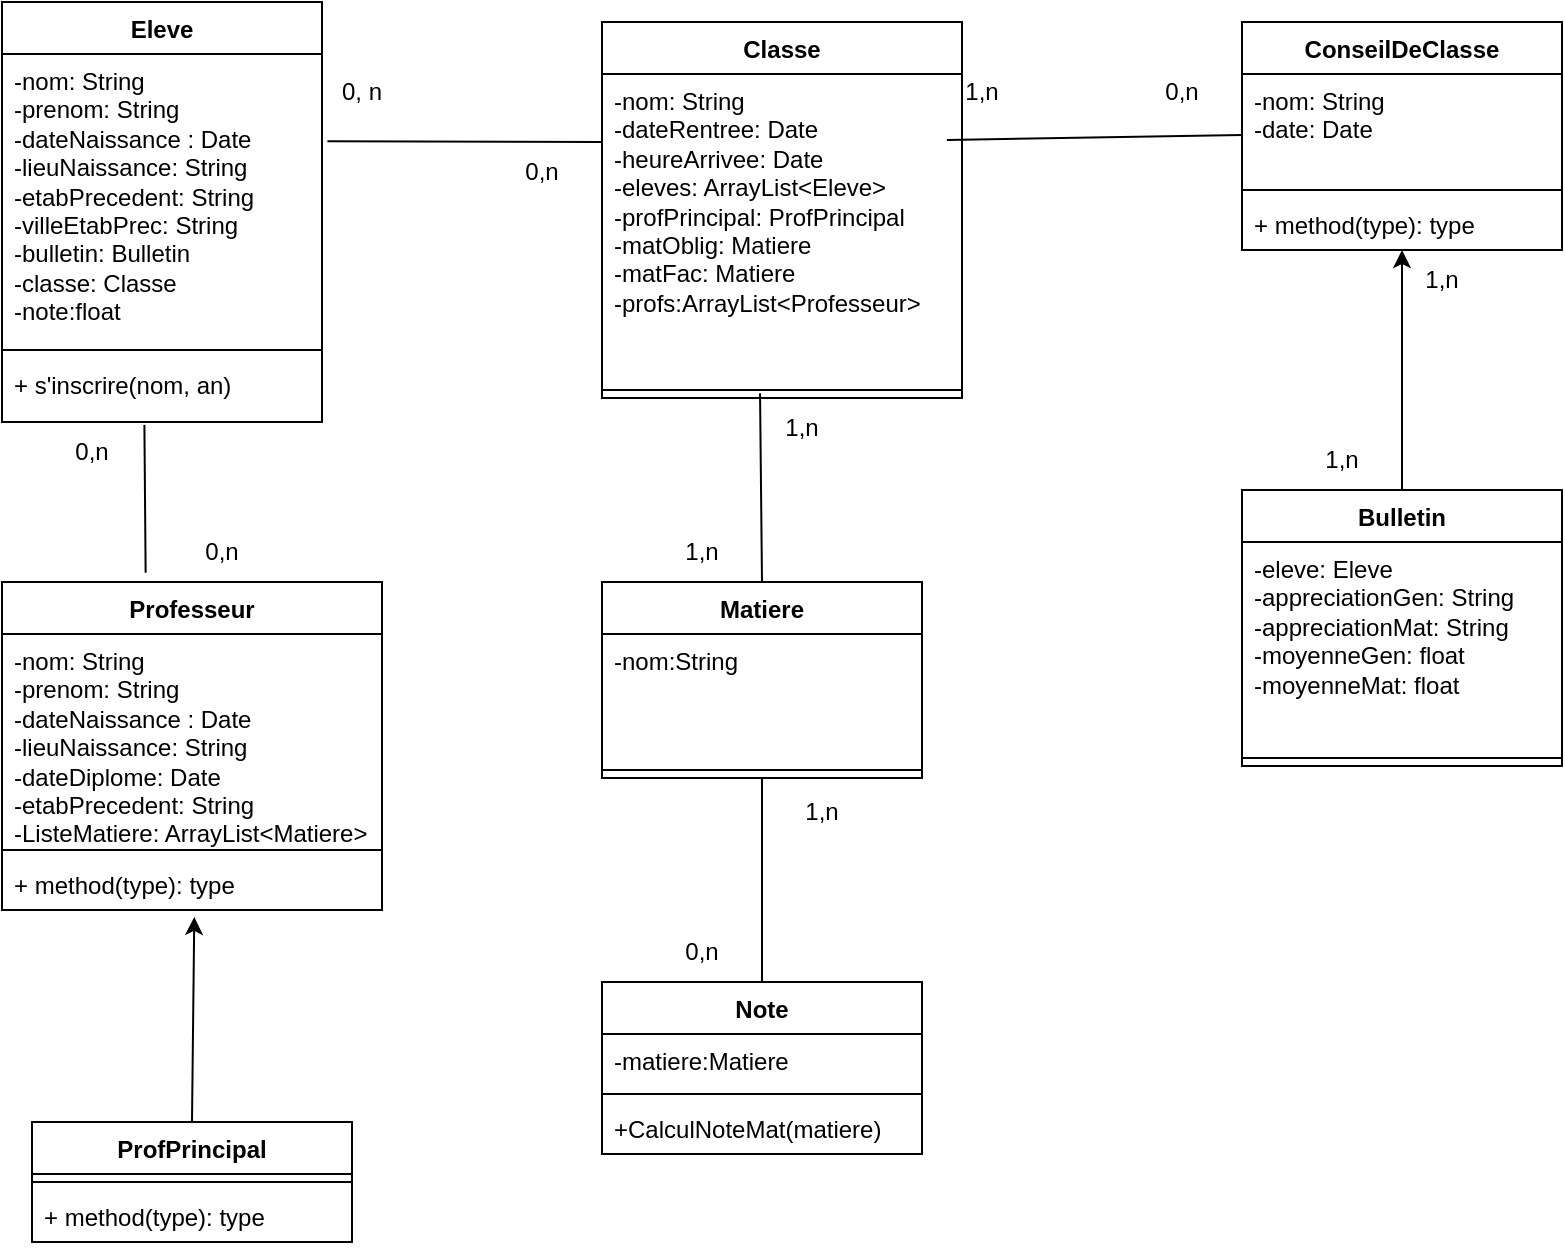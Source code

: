 <mxfile version="24.8.3">
  <diagram name="Page-1" id="aCs-pM-zfo43uulEf4jd">
    <mxGraphModel dx="1224" dy="483" grid="1" gridSize="10" guides="1" tooltips="1" connect="1" arrows="1" fold="1" page="1" pageScale="1" pageWidth="827" pageHeight="1169" math="0" shadow="0">
      <root>
        <mxCell id="0" />
        <mxCell id="1" parent="0" />
        <mxCell id="gSOltwbDW0qyVYXTcS_t-1" value="Eleve" style="swimlane;fontStyle=1;align=center;verticalAlign=top;childLayout=stackLayout;horizontal=1;startSize=26;horizontalStack=0;resizeParent=1;resizeParentMax=0;resizeLast=0;collapsible=1;marginBottom=0;whiteSpace=wrap;html=1;" vertex="1" parent="1">
          <mxGeometry x="20" y="70" width="160" height="210" as="geometry" />
        </mxCell>
        <mxCell id="gSOltwbDW0qyVYXTcS_t-2" value="-nom: String&lt;div&gt;-prenom: String&lt;/div&gt;&lt;div&gt;-dateNaissance : Date&lt;/div&gt;&lt;div&gt;-lieuNaissance: String&lt;/div&gt;&lt;div&gt;-etabPrecedent: String&lt;/div&gt;&lt;div&gt;-villeEtabPrec: String&lt;/div&gt;&lt;div&gt;-bulletin: Bulletin&lt;/div&gt;&lt;div&gt;-classe: Classe&lt;/div&gt;&lt;div&gt;-note:float&lt;br&gt;&lt;div&gt;&lt;br&gt;&lt;/div&gt;&lt;/div&gt;" style="text;strokeColor=none;fillColor=none;align=left;verticalAlign=top;spacingLeft=4;spacingRight=4;overflow=hidden;rotatable=0;points=[[0,0.5],[1,0.5]];portConstraint=eastwest;whiteSpace=wrap;html=1;" vertex="1" parent="gSOltwbDW0qyVYXTcS_t-1">
          <mxGeometry y="26" width="160" height="144" as="geometry" />
        </mxCell>
        <mxCell id="gSOltwbDW0qyVYXTcS_t-3" value="" style="line;strokeWidth=1;fillColor=none;align=left;verticalAlign=middle;spacingTop=-1;spacingLeft=3;spacingRight=3;rotatable=0;labelPosition=right;points=[];portConstraint=eastwest;strokeColor=inherit;" vertex="1" parent="gSOltwbDW0qyVYXTcS_t-1">
          <mxGeometry y="170" width="160" height="8" as="geometry" />
        </mxCell>
        <mxCell id="gSOltwbDW0qyVYXTcS_t-4" value="+ s&#39;inscrire(nom, an)" style="text;strokeColor=none;fillColor=none;align=left;verticalAlign=top;spacingLeft=4;spacingRight=4;overflow=hidden;rotatable=0;points=[[0,0.5],[1,0.5]];portConstraint=eastwest;whiteSpace=wrap;html=1;" vertex="1" parent="gSOltwbDW0qyVYXTcS_t-1">
          <mxGeometry y="178" width="160" height="32" as="geometry" />
        </mxCell>
        <mxCell id="gSOltwbDW0qyVYXTcS_t-5" value="Professeur" style="swimlane;fontStyle=1;align=center;verticalAlign=top;childLayout=stackLayout;horizontal=1;startSize=26;horizontalStack=0;resizeParent=1;resizeParentMax=0;resizeLast=0;collapsible=1;marginBottom=0;whiteSpace=wrap;html=1;" vertex="1" parent="1">
          <mxGeometry x="20" y="360" width="190" height="164" as="geometry" />
        </mxCell>
        <mxCell id="gSOltwbDW0qyVYXTcS_t-6" value="-nom: String&lt;div&gt;-prenom: String&lt;/div&gt;&lt;div&gt;-dateNaissance : Date&lt;/div&gt;&lt;div&gt;-lieuNaissance: String&lt;/div&gt;&lt;div&gt;-dateDiplome: Date&lt;/div&gt;&lt;div&gt;-etabPrecedent: String&lt;/div&gt;&lt;div&gt;-ListeMatiere: ArrayList&amp;lt;Matiere&amp;gt;&lt;br&gt;&lt;div&gt;&lt;br&gt;&lt;/div&gt;&lt;/div&gt;" style="text;strokeColor=none;fillColor=none;align=left;verticalAlign=top;spacingLeft=4;spacingRight=4;overflow=hidden;rotatable=0;points=[[0,0.5],[1,0.5]];portConstraint=eastwest;whiteSpace=wrap;html=1;" vertex="1" parent="gSOltwbDW0qyVYXTcS_t-5">
          <mxGeometry y="26" width="190" height="104" as="geometry" />
        </mxCell>
        <mxCell id="gSOltwbDW0qyVYXTcS_t-7" value="" style="line;strokeWidth=1;fillColor=none;align=left;verticalAlign=middle;spacingTop=-1;spacingLeft=3;spacingRight=3;rotatable=0;labelPosition=right;points=[];portConstraint=eastwest;strokeColor=inherit;" vertex="1" parent="gSOltwbDW0qyVYXTcS_t-5">
          <mxGeometry y="130" width="190" height="8" as="geometry" />
        </mxCell>
        <mxCell id="gSOltwbDW0qyVYXTcS_t-8" value="+ method(type): type" style="text;strokeColor=none;fillColor=none;align=left;verticalAlign=top;spacingLeft=4;spacingRight=4;overflow=hidden;rotatable=0;points=[[0,0.5],[1,0.5]];portConstraint=eastwest;whiteSpace=wrap;html=1;" vertex="1" parent="gSOltwbDW0qyVYXTcS_t-5">
          <mxGeometry y="138" width="190" height="26" as="geometry" />
        </mxCell>
        <mxCell id="gSOltwbDW0qyVYXTcS_t-17" value="Classe" style="swimlane;fontStyle=1;align=center;verticalAlign=top;childLayout=stackLayout;horizontal=1;startSize=26;horizontalStack=0;resizeParent=1;resizeParentMax=0;resizeLast=0;collapsible=1;marginBottom=0;whiteSpace=wrap;html=1;" vertex="1" parent="1">
          <mxGeometry x="320" y="80" width="180" height="188" as="geometry" />
        </mxCell>
        <mxCell id="gSOltwbDW0qyVYXTcS_t-18" value="-nom: String&lt;div&gt;-dateRentree: Date&lt;/div&gt;&lt;div&gt;-heureArrivee: Date&lt;/div&gt;&lt;div&gt;-eleves: ArrayList&amp;lt;Eleve&amp;gt;&lt;/div&gt;&lt;div&gt;-profPrincipal: ProfPrincipal&lt;/div&gt;&lt;div&gt;-matOblig: Matiere&lt;/div&gt;&lt;div&gt;-matFac: Matiere&lt;/div&gt;&lt;div&gt;-profs:ArrayList&amp;lt;Professeur&amp;gt;&lt;/div&gt;" style="text;strokeColor=none;fillColor=none;align=left;verticalAlign=top;spacingLeft=4;spacingRight=4;overflow=hidden;rotatable=0;points=[[0,0.5],[1,0.5]];portConstraint=eastwest;whiteSpace=wrap;html=1;" vertex="1" parent="gSOltwbDW0qyVYXTcS_t-17">
          <mxGeometry y="26" width="180" height="154" as="geometry" />
        </mxCell>
        <mxCell id="gSOltwbDW0qyVYXTcS_t-19" value="" style="line;strokeWidth=1;fillColor=none;align=left;verticalAlign=middle;spacingTop=-1;spacingLeft=3;spacingRight=3;rotatable=0;labelPosition=right;points=[];portConstraint=eastwest;strokeColor=inherit;" vertex="1" parent="gSOltwbDW0qyVYXTcS_t-17">
          <mxGeometry y="180" width="180" height="8" as="geometry" />
        </mxCell>
        <mxCell id="gSOltwbDW0qyVYXTcS_t-26" value="" style="endArrow=none;html=1;rounded=0;exitX=1.017;exitY=0.303;exitDx=0;exitDy=0;exitPerimeter=0;entryX=1;entryY=0;entryDx=0;entryDy=0;" edge="1" parent="1" source="gSOltwbDW0qyVYXTcS_t-2" target="gSOltwbDW0qyVYXTcS_t-63">
          <mxGeometry width="50" height="50" relative="1" as="geometry">
            <mxPoint x="230" y="170" as="sourcePoint" />
            <mxPoint x="320" y="126" as="targetPoint" />
          </mxGeometry>
        </mxCell>
        <mxCell id="gSOltwbDW0qyVYXTcS_t-27" value="0, n" style="text;html=1;align=center;verticalAlign=middle;whiteSpace=wrap;rounded=0;" vertex="1" parent="1">
          <mxGeometry x="170" y="100" width="60" height="30" as="geometry" />
        </mxCell>
        <mxCell id="gSOltwbDW0qyVYXTcS_t-28" value="ProfPrincipal" style="swimlane;fontStyle=1;align=center;verticalAlign=top;childLayout=stackLayout;horizontal=1;startSize=26;horizontalStack=0;resizeParent=1;resizeParentMax=0;resizeLast=0;collapsible=1;marginBottom=0;whiteSpace=wrap;html=1;" vertex="1" parent="1">
          <mxGeometry x="35" y="630" width="160" height="60" as="geometry" />
        </mxCell>
        <mxCell id="gSOltwbDW0qyVYXTcS_t-30" value="" style="line;strokeWidth=1;fillColor=none;align=left;verticalAlign=middle;spacingTop=-1;spacingLeft=3;spacingRight=3;rotatable=0;labelPosition=right;points=[];portConstraint=eastwest;strokeColor=inherit;" vertex="1" parent="gSOltwbDW0qyVYXTcS_t-28">
          <mxGeometry y="26" width="160" height="8" as="geometry" />
        </mxCell>
        <mxCell id="gSOltwbDW0qyVYXTcS_t-31" value="+ method(type): type" style="text;strokeColor=none;fillColor=none;align=left;verticalAlign=top;spacingLeft=4;spacingRight=4;overflow=hidden;rotatable=0;points=[[0,0.5],[1,0.5]];portConstraint=eastwest;whiteSpace=wrap;html=1;" vertex="1" parent="gSOltwbDW0qyVYXTcS_t-28">
          <mxGeometry y="34" width="160" height="26" as="geometry" />
        </mxCell>
        <mxCell id="gSOltwbDW0qyVYXTcS_t-35" value="ConseilDeClasse" style="swimlane;fontStyle=1;align=center;verticalAlign=top;childLayout=stackLayout;horizontal=1;startSize=26;horizontalStack=0;resizeParent=1;resizeParentMax=0;resizeLast=0;collapsible=1;marginBottom=0;whiteSpace=wrap;html=1;" vertex="1" parent="1">
          <mxGeometry x="640" y="80" width="160" height="114" as="geometry" />
        </mxCell>
        <mxCell id="gSOltwbDW0qyVYXTcS_t-36" value="-nom: String&lt;div&gt;-date: Date&lt;/div&gt;" style="text;strokeColor=none;fillColor=none;align=left;verticalAlign=top;spacingLeft=4;spacingRight=4;overflow=hidden;rotatable=0;points=[[0,0.5],[1,0.5]];portConstraint=eastwest;whiteSpace=wrap;html=1;" vertex="1" parent="gSOltwbDW0qyVYXTcS_t-35">
          <mxGeometry y="26" width="160" height="54" as="geometry" />
        </mxCell>
        <mxCell id="gSOltwbDW0qyVYXTcS_t-37" value="" style="line;strokeWidth=1;fillColor=none;align=left;verticalAlign=middle;spacingTop=-1;spacingLeft=3;spacingRight=3;rotatable=0;labelPosition=right;points=[];portConstraint=eastwest;strokeColor=inherit;" vertex="1" parent="gSOltwbDW0qyVYXTcS_t-35">
          <mxGeometry y="80" width="160" height="8" as="geometry" />
        </mxCell>
        <mxCell id="gSOltwbDW0qyVYXTcS_t-38" value="+ method(type): type" style="text;strokeColor=none;fillColor=none;align=left;verticalAlign=top;spacingLeft=4;spacingRight=4;overflow=hidden;rotatable=0;points=[[0,0.5],[1,0.5]];portConstraint=eastwest;whiteSpace=wrap;html=1;" vertex="1" parent="gSOltwbDW0qyVYXTcS_t-35">
          <mxGeometry y="88" width="160" height="26" as="geometry" />
        </mxCell>
        <mxCell id="gSOltwbDW0qyVYXTcS_t-42" value="" style="endArrow=none;html=1;rounded=0;exitX=0.958;exitY=0.214;exitDx=0;exitDy=0;exitPerimeter=0;" edge="1" parent="1" source="gSOltwbDW0qyVYXTcS_t-18">
          <mxGeometry relative="1" as="geometry">
            <mxPoint x="480" y="136.5" as="sourcePoint" />
            <mxPoint x="640" y="136.5" as="targetPoint" />
          </mxGeometry>
        </mxCell>
        <mxCell id="gSOltwbDW0qyVYXTcS_t-46" value="0,n" style="text;html=1;align=center;verticalAlign=middle;whiteSpace=wrap;rounded=0;" vertex="1" parent="1">
          <mxGeometry x="580" y="100" width="60" height="30" as="geometry" />
        </mxCell>
        <mxCell id="gSOltwbDW0qyVYXTcS_t-47" value="" style="endArrow=classic;html=1;rounded=0;exitX=0.5;exitY=0;exitDx=0;exitDy=0;entryX=0.506;entryY=1.134;entryDx=0;entryDy=0;entryPerimeter=0;" edge="1" parent="1" source="gSOltwbDW0qyVYXTcS_t-28" target="gSOltwbDW0qyVYXTcS_t-8">
          <mxGeometry width="50" height="50" relative="1" as="geometry">
            <mxPoint x="390" y="480" as="sourcePoint" />
            <mxPoint x="440" y="430" as="targetPoint" />
          </mxGeometry>
        </mxCell>
        <mxCell id="gSOltwbDW0qyVYXTcS_t-48" value="Matiere" style="swimlane;fontStyle=1;align=center;verticalAlign=top;childLayout=stackLayout;horizontal=1;startSize=26;horizontalStack=0;resizeParent=1;resizeParentMax=0;resizeLast=0;collapsible=1;marginBottom=0;whiteSpace=wrap;html=1;" vertex="1" parent="1">
          <mxGeometry x="320" y="360" width="160" height="98" as="geometry" />
        </mxCell>
        <mxCell id="gSOltwbDW0qyVYXTcS_t-49" value="-nom:String&lt;div&gt;&lt;br&gt;&lt;/div&gt;" style="text;strokeColor=none;fillColor=none;align=left;verticalAlign=top;spacingLeft=4;spacingRight=4;overflow=hidden;rotatable=0;points=[[0,0.5],[1,0.5]];portConstraint=eastwest;whiteSpace=wrap;html=1;" vertex="1" parent="gSOltwbDW0qyVYXTcS_t-48">
          <mxGeometry y="26" width="160" height="64" as="geometry" />
        </mxCell>
        <mxCell id="gSOltwbDW0qyVYXTcS_t-50" value="" style="line;strokeWidth=1;fillColor=none;align=left;verticalAlign=middle;spacingTop=-1;spacingLeft=3;spacingRight=3;rotatable=0;labelPosition=right;points=[];portConstraint=eastwest;strokeColor=inherit;" vertex="1" parent="gSOltwbDW0qyVYXTcS_t-48">
          <mxGeometry y="90" width="160" height="8" as="geometry" />
        </mxCell>
        <mxCell id="gSOltwbDW0qyVYXTcS_t-53" value="" style="endArrow=none;html=1;rounded=0;exitX=0.5;exitY=0;exitDx=0;exitDy=0;entryX=0.439;entryY=0.709;entryDx=0;entryDy=0;entryPerimeter=0;" edge="1" parent="1" source="gSOltwbDW0qyVYXTcS_t-48" target="gSOltwbDW0qyVYXTcS_t-19">
          <mxGeometry relative="1" as="geometry">
            <mxPoint x="330" y="240" as="sourcePoint" />
            <mxPoint x="400" y="250" as="targetPoint" />
          </mxGeometry>
        </mxCell>
        <mxCell id="gSOltwbDW0qyVYXTcS_t-54" value="1,n" style="text;html=1;align=center;verticalAlign=middle;whiteSpace=wrap;rounded=0;" vertex="1" parent="1">
          <mxGeometry x="390" y="268" width="60" height="30" as="geometry" />
        </mxCell>
        <mxCell id="gSOltwbDW0qyVYXTcS_t-58" value="Bulletin" style="swimlane;fontStyle=1;align=center;verticalAlign=top;childLayout=stackLayout;horizontal=1;startSize=26;horizontalStack=0;resizeParent=1;resizeParentMax=0;resizeLast=0;collapsible=1;marginBottom=0;whiteSpace=wrap;html=1;" vertex="1" parent="1">
          <mxGeometry x="640" y="314" width="160" height="138" as="geometry" />
        </mxCell>
        <mxCell id="gSOltwbDW0qyVYXTcS_t-59" value="-eleve: Eleve&lt;div&gt;-appreciationGen: String&lt;/div&gt;&lt;div&gt;-appreciationMat: String&lt;/div&gt;&lt;div&gt;-moyenneGen: float&lt;br&gt;&lt;div&gt;-moyenneMat: float&lt;/div&gt;&lt;/div&gt;" style="text;strokeColor=none;fillColor=none;align=left;verticalAlign=top;spacingLeft=4;spacingRight=4;overflow=hidden;rotatable=0;points=[[0,0.5],[1,0.5]];portConstraint=eastwest;whiteSpace=wrap;html=1;" vertex="1" parent="gSOltwbDW0qyVYXTcS_t-58">
          <mxGeometry y="26" width="160" height="104" as="geometry" />
        </mxCell>
        <mxCell id="gSOltwbDW0qyVYXTcS_t-60" value="" style="line;strokeWidth=1;fillColor=none;align=left;verticalAlign=middle;spacingTop=-1;spacingLeft=3;spacingRight=3;rotatable=0;labelPosition=right;points=[];portConstraint=eastwest;strokeColor=inherit;" vertex="1" parent="gSOltwbDW0qyVYXTcS_t-58">
          <mxGeometry y="130" width="160" height="8" as="geometry" />
        </mxCell>
        <mxCell id="gSOltwbDW0qyVYXTcS_t-63" value="0,n" style="text;html=1;align=center;verticalAlign=middle;whiteSpace=wrap;rounded=0;" vertex="1" parent="1">
          <mxGeometry x="260" y="140" width="60" height="30" as="geometry" />
        </mxCell>
        <mxCell id="gSOltwbDW0qyVYXTcS_t-64" value="1,n" style="text;html=1;align=center;verticalAlign=middle;whiteSpace=wrap;rounded=0;" vertex="1" parent="1">
          <mxGeometry x="480" y="100" width="60" height="30" as="geometry" />
        </mxCell>
        <mxCell id="gSOltwbDW0qyVYXTcS_t-65" value="1,n" style="text;html=1;align=center;verticalAlign=middle;whiteSpace=wrap;rounded=0;" vertex="1" parent="1">
          <mxGeometry x="660" y="284" width="60" height="30" as="geometry" />
        </mxCell>
        <mxCell id="gSOltwbDW0qyVYXTcS_t-66" value="1,n" style="text;html=1;align=center;verticalAlign=middle;whiteSpace=wrap;rounded=0;" vertex="1" parent="1">
          <mxGeometry x="710" y="194" width="60" height="30" as="geometry" />
        </mxCell>
        <mxCell id="gSOltwbDW0qyVYXTcS_t-67" value="1,n" style="text;html=1;align=center;verticalAlign=middle;whiteSpace=wrap;rounded=0;" vertex="1" parent="1">
          <mxGeometry x="340" y="330" width="60" height="30" as="geometry" />
        </mxCell>
        <mxCell id="gSOltwbDW0qyVYXTcS_t-69" value="" style="endArrow=none;html=1;rounded=0;entryX=0.445;entryY=1.045;entryDx=0;entryDy=0;entryPerimeter=0;exitX=0.378;exitY=-0.028;exitDx=0;exitDy=0;exitPerimeter=0;" edge="1" parent="1" source="gSOltwbDW0qyVYXTcS_t-5" target="gSOltwbDW0qyVYXTcS_t-4">
          <mxGeometry width="50" height="50" relative="1" as="geometry">
            <mxPoint x="390" y="300" as="sourcePoint" />
            <mxPoint x="440" y="250" as="targetPoint" />
          </mxGeometry>
        </mxCell>
        <mxCell id="gSOltwbDW0qyVYXTcS_t-70" value="0,n" style="text;html=1;align=center;verticalAlign=middle;whiteSpace=wrap;rounded=0;" vertex="1" parent="1">
          <mxGeometry x="100" y="330" width="60" height="30" as="geometry" />
        </mxCell>
        <mxCell id="gSOltwbDW0qyVYXTcS_t-72" value="0,n" style="text;html=1;align=center;verticalAlign=middle;whiteSpace=wrap;rounded=0;" vertex="1" parent="1">
          <mxGeometry x="35" y="280" width="60" height="30" as="geometry" />
        </mxCell>
        <mxCell id="gSOltwbDW0qyVYXTcS_t-73" value="" style="endArrow=classic;html=1;rounded=0;exitX=1;exitY=1;exitDx=0;exitDy=0;" edge="1" parent="1" source="gSOltwbDW0qyVYXTcS_t-65" target="gSOltwbDW0qyVYXTcS_t-38">
          <mxGeometry width="50" height="50" relative="1" as="geometry">
            <mxPoint x="390" y="300" as="sourcePoint" />
            <mxPoint x="440" y="250" as="targetPoint" />
          </mxGeometry>
        </mxCell>
        <mxCell id="gSOltwbDW0qyVYXTcS_t-74" value="Note" style="swimlane;fontStyle=1;align=center;verticalAlign=top;childLayout=stackLayout;horizontal=1;startSize=26;horizontalStack=0;resizeParent=1;resizeParentMax=0;resizeLast=0;collapsible=1;marginBottom=0;whiteSpace=wrap;html=1;" vertex="1" parent="1">
          <mxGeometry x="320" y="560" width="160" height="86" as="geometry" />
        </mxCell>
        <mxCell id="gSOltwbDW0qyVYXTcS_t-75" value="-matiere:Matiere" style="text;strokeColor=none;fillColor=none;align=left;verticalAlign=top;spacingLeft=4;spacingRight=4;overflow=hidden;rotatable=0;points=[[0,0.5],[1,0.5]];portConstraint=eastwest;whiteSpace=wrap;html=1;" vertex="1" parent="gSOltwbDW0qyVYXTcS_t-74">
          <mxGeometry y="26" width="160" height="26" as="geometry" />
        </mxCell>
        <mxCell id="gSOltwbDW0qyVYXTcS_t-76" value="" style="line;strokeWidth=1;fillColor=none;align=left;verticalAlign=middle;spacingTop=-1;spacingLeft=3;spacingRight=3;rotatable=0;labelPosition=right;points=[];portConstraint=eastwest;strokeColor=inherit;" vertex="1" parent="gSOltwbDW0qyVYXTcS_t-74">
          <mxGeometry y="52" width="160" height="8" as="geometry" />
        </mxCell>
        <mxCell id="gSOltwbDW0qyVYXTcS_t-77" value="+CalculNoteMat(matiere)" style="text;strokeColor=none;fillColor=none;align=left;verticalAlign=top;spacingLeft=4;spacingRight=4;overflow=hidden;rotatable=0;points=[[0,0.5],[1,0.5]];portConstraint=eastwest;whiteSpace=wrap;html=1;" vertex="1" parent="gSOltwbDW0qyVYXTcS_t-74">
          <mxGeometry y="60" width="160" height="26" as="geometry" />
        </mxCell>
        <mxCell id="gSOltwbDW0qyVYXTcS_t-78" value="" style="endArrow=none;html=1;rounded=0;exitX=0.5;exitY=0;exitDx=0;exitDy=0;entryX=0.5;entryY=1;entryDx=0;entryDy=0;" edge="1" parent="1" source="gSOltwbDW0qyVYXTcS_t-74" target="gSOltwbDW0qyVYXTcS_t-48">
          <mxGeometry relative="1" as="geometry">
            <mxPoint x="310" y="460" as="sourcePoint" />
            <mxPoint x="470" y="460" as="targetPoint" />
          </mxGeometry>
        </mxCell>
        <mxCell id="gSOltwbDW0qyVYXTcS_t-79" value="1,n" style="text;html=1;align=center;verticalAlign=middle;whiteSpace=wrap;rounded=0;" vertex="1" parent="1">
          <mxGeometry x="400" y="460" width="60" height="30" as="geometry" />
        </mxCell>
        <mxCell id="gSOltwbDW0qyVYXTcS_t-80" value="0,n" style="text;html=1;align=center;verticalAlign=middle;whiteSpace=wrap;rounded=0;" vertex="1" parent="1">
          <mxGeometry x="340" y="530" width="60" height="30" as="geometry" />
        </mxCell>
      </root>
    </mxGraphModel>
  </diagram>
</mxfile>
